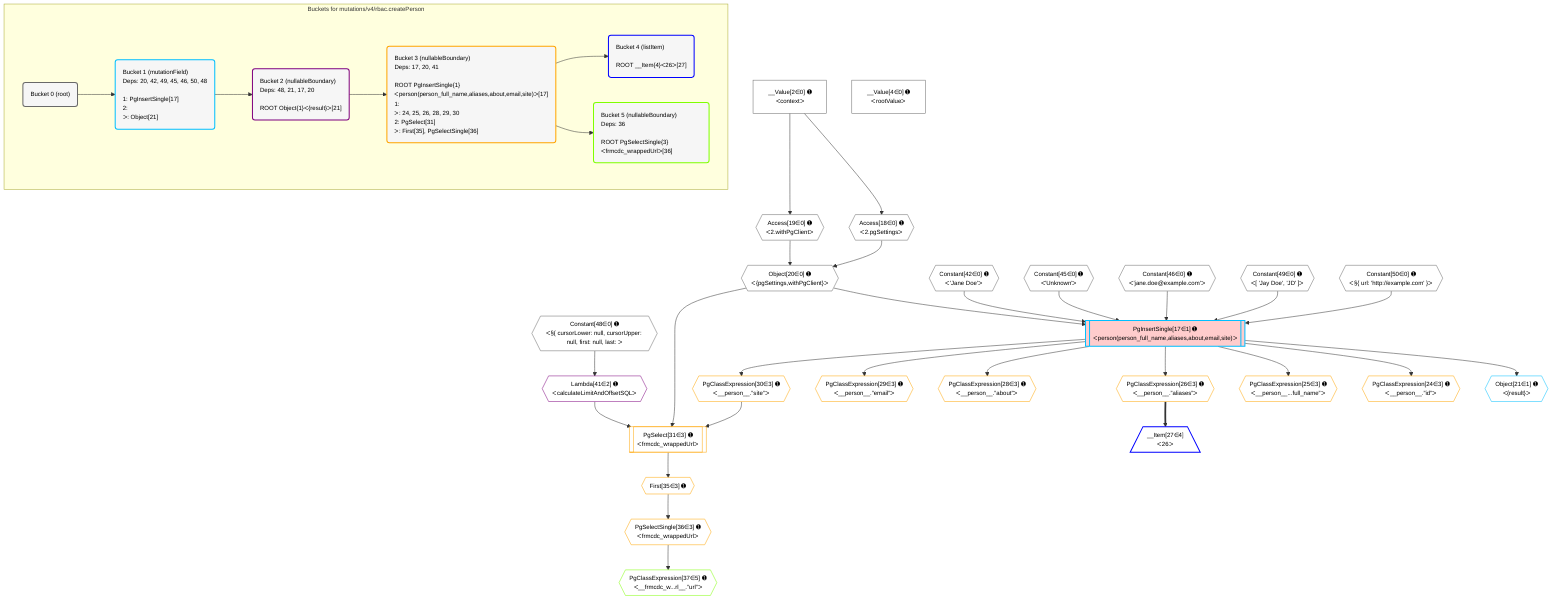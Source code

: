 %%{init: {'themeVariables': { 'fontSize': '12px'}}}%%
graph TD
    classDef path fill:#eee,stroke:#000,color:#000
    classDef plan fill:#fff,stroke-width:1px,color:#000
    classDef itemplan fill:#fff,stroke-width:2px,color:#000
    classDef unbatchedplan fill:#dff,stroke-width:1px,color:#000
    classDef sideeffectplan fill:#fcc,stroke-width:2px,color:#000
    classDef bucket fill:#f6f6f6,color:#000,stroke-width:2px,text-align:left


    %% plan dependencies
    Object20{{"Object[20∈0] ➊<br />ᐸ{pgSettings,withPgClient}ᐳ"}}:::plan
    Access18{{"Access[18∈0] ➊<br />ᐸ2.pgSettingsᐳ"}}:::plan
    Access19{{"Access[19∈0] ➊<br />ᐸ2.withPgClientᐳ"}}:::plan
    Access18 & Access19 --> Object20
    __Value2["__Value[2∈0] ➊<br />ᐸcontextᐳ"]:::plan
    __Value2 --> Access18
    __Value2 --> Access19
    __Value4["__Value[4∈0] ➊<br />ᐸrootValueᐳ"]:::plan
    Constant42{{"Constant[42∈0] ➊<br />ᐸ'Jane Doe'ᐳ"}}:::plan
    Constant45{{"Constant[45∈0] ➊<br />ᐸ'Unknown'ᐳ"}}:::plan
    Constant46{{"Constant[46∈0] ➊<br />ᐸ'jane.doe@example.com'ᐳ"}}:::plan
    Constant48{{"Constant[48∈0] ➊<br />ᐸ§{ cursorLower: null, cursorUpper: null, first: null, last: ᐳ"}}:::plan
    Constant49{{"Constant[49∈0] ➊<br />ᐸ[ 'Jay Doe', 'JD' ]ᐳ"}}:::plan
    Constant50{{"Constant[50∈0] ➊<br />ᐸ§{ url: 'http://example.com' }ᐳ"}}:::plan
    PgInsertSingle17[["PgInsertSingle[17∈1] ➊<br />ᐸperson(person_full_name,aliases,about,email,site)ᐳ"]]:::sideeffectplan
    Object20 & Constant42 & Constant49 & Constant45 & Constant46 & Constant50 --> PgInsertSingle17
    Object21{{"Object[21∈1] ➊<br />ᐸ{result}ᐳ"}}:::plan
    PgInsertSingle17 --> Object21
    Lambda41{{"Lambda[41∈2] ➊<br />ᐸcalculateLimitAndOffsetSQLᐳ"}}:::plan
    Constant48 --> Lambda41
    PgSelect31[["PgSelect[31∈3] ➊<br />ᐸfrmcdc_wrappedUrlᐳ"]]:::plan
    PgClassExpression30{{"PgClassExpression[30∈3] ➊<br />ᐸ__person__.”site”ᐳ"}}:::plan
    Object20 & PgClassExpression30 & Lambda41 --> PgSelect31
    PgClassExpression24{{"PgClassExpression[24∈3] ➊<br />ᐸ__person__.”id”ᐳ"}}:::plan
    PgInsertSingle17 --> PgClassExpression24
    PgClassExpression25{{"PgClassExpression[25∈3] ➊<br />ᐸ__person__...full_name”ᐳ"}}:::plan
    PgInsertSingle17 --> PgClassExpression25
    PgClassExpression26{{"PgClassExpression[26∈3] ➊<br />ᐸ__person__.”aliases”ᐳ"}}:::plan
    PgInsertSingle17 --> PgClassExpression26
    PgClassExpression28{{"PgClassExpression[28∈3] ➊<br />ᐸ__person__.”about”ᐳ"}}:::plan
    PgInsertSingle17 --> PgClassExpression28
    PgClassExpression29{{"PgClassExpression[29∈3] ➊<br />ᐸ__person__.”email”ᐳ"}}:::plan
    PgInsertSingle17 --> PgClassExpression29
    PgInsertSingle17 --> PgClassExpression30
    First35{{"First[35∈3] ➊"}}:::plan
    PgSelect31 --> First35
    PgSelectSingle36{{"PgSelectSingle[36∈3] ➊<br />ᐸfrmcdc_wrappedUrlᐳ"}}:::plan
    First35 --> PgSelectSingle36
    __Item27[/"__Item[27∈4]<br />ᐸ26ᐳ"\]:::itemplan
    PgClassExpression26 ==> __Item27
    PgClassExpression37{{"PgClassExpression[37∈5] ➊<br />ᐸ__frmcdc_w...rl__.”url”ᐳ"}}:::plan
    PgSelectSingle36 --> PgClassExpression37

    %% define steps

    subgraph "Buckets for mutations/v4/rbac.createPerson"
    Bucket0("Bucket 0 (root)"):::bucket
    classDef bucket0 stroke:#696969
    class Bucket0,__Value2,__Value4,Access18,Access19,Object20,Constant42,Constant45,Constant46,Constant48,Constant49,Constant50 bucket0
    Bucket1("Bucket 1 (mutationField)<br />Deps: 20, 42, 49, 45, 46, 50, 48<br /><br />1: PgInsertSingle[17]<br />2: <br />ᐳ: Object[21]"):::bucket
    classDef bucket1 stroke:#00bfff
    class Bucket1,PgInsertSingle17,Object21 bucket1
    Bucket2("Bucket 2 (nullableBoundary)<br />Deps: 48, 21, 17, 20<br /><br />ROOT Object{1}ᐸ{result}ᐳ[21]"):::bucket
    classDef bucket2 stroke:#7f007f
    class Bucket2,Lambda41 bucket2
    Bucket3("Bucket 3 (nullableBoundary)<br />Deps: 17, 20, 41<br /><br />ROOT PgInsertSingle{1}ᐸperson(person_full_name,aliases,about,email,site)ᐳ[17]<br />1: <br />ᐳ: 24, 25, 26, 28, 29, 30<br />2: PgSelect[31]<br />ᐳ: First[35], PgSelectSingle[36]"):::bucket
    classDef bucket3 stroke:#ffa500
    class Bucket3,PgClassExpression24,PgClassExpression25,PgClassExpression26,PgClassExpression28,PgClassExpression29,PgClassExpression30,PgSelect31,First35,PgSelectSingle36 bucket3
    Bucket4("Bucket 4 (listItem)<br /><br />ROOT __Item{4}ᐸ26ᐳ[27]"):::bucket
    classDef bucket4 stroke:#0000ff
    class Bucket4,__Item27 bucket4
    Bucket5("Bucket 5 (nullableBoundary)<br />Deps: 36<br /><br />ROOT PgSelectSingle{3}ᐸfrmcdc_wrappedUrlᐳ[36]"):::bucket
    classDef bucket5 stroke:#7fff00
    class Bucket5,PgClassExpression37 bucket5
    Bucket0 --> Bucket1
    Bucket1 --> Bucket2
    Bucket2 --> Bucket3
    Bucket3 --> Bucket4 & Bucket5
    end